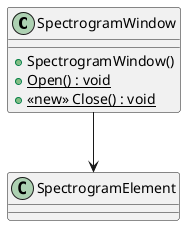 @startuml
class SpectrogramWindow {
    + SpectrogramWindow()
    + {static} Open() : void
    + <<new>> {static} Close() : void
}
SpectrogramWindow --> SpectrogramElement
@enduml
